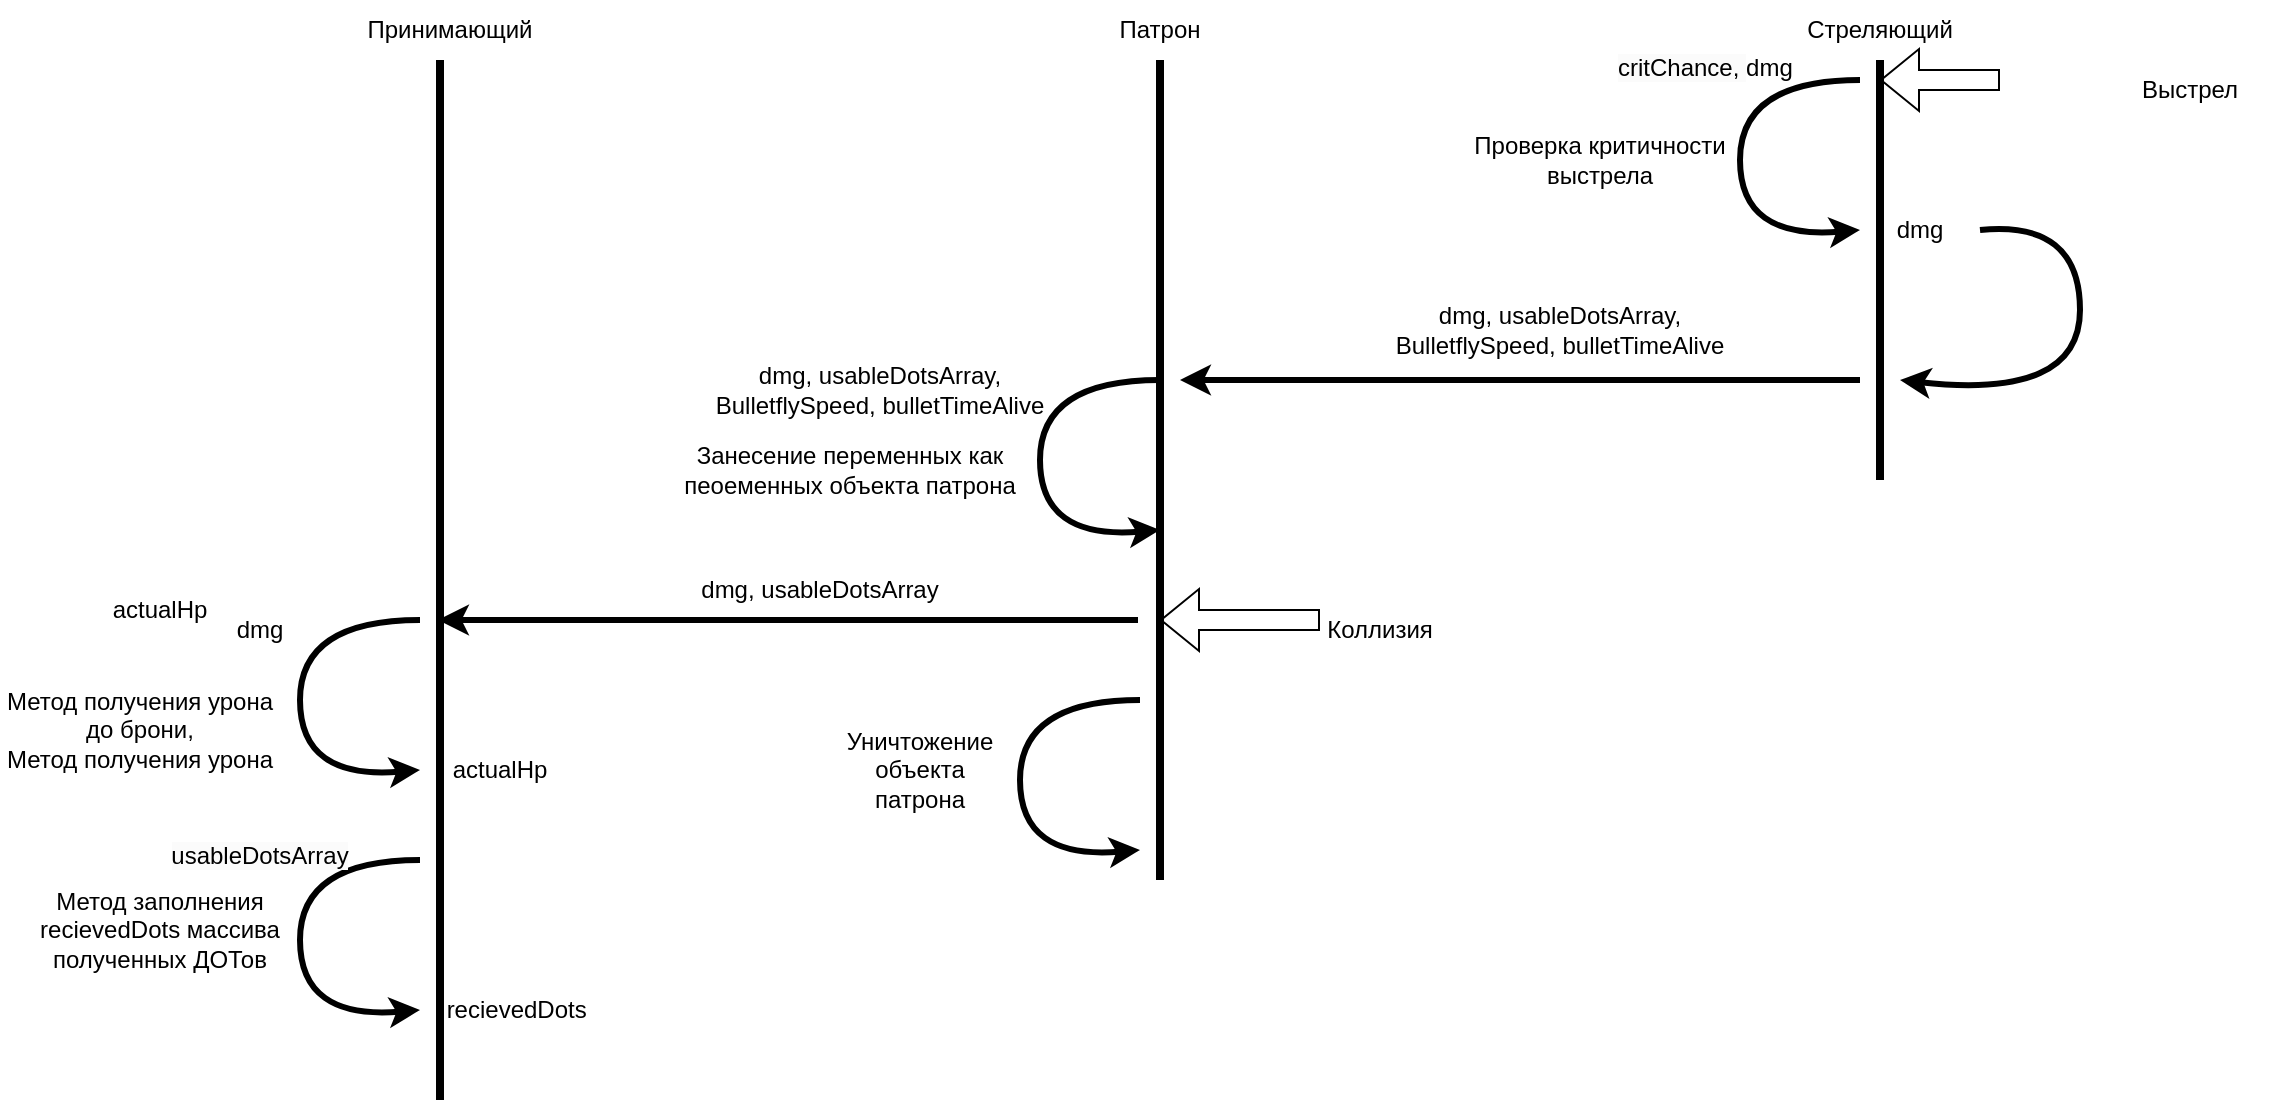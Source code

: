 <mxfile version="25.0.2">
  <diagram name="Страница — 1" id="_59ZqUl5TEopYIjiaMoG">
    <mxGraphModel dx="1292" dy="974" grid="1" gridSize="10" guides="1" tooltips="1" connect="1" arrows="1" fold="1" page="1" pageScale="1" pageWidth="827" pageHeight="1169" math="0" shadow="0">
      <root>
        <mxCell id="0" />
        <mxCell id="1" parent="0" />
        <mxCell id="dGDRF4KMqMzO60RxI_FV-3" value="" style="endArrow=none;html=1;rounded=0;strokeWidth=4;" edge="1" parent="1">
          <mxGeometry width="50" height="50" relative="1" as="geometry">
            <mxPoint x="240" y="720" as="sourcePoint" />
            <mxPoint x="240" y="200" as="targetPoint" />
          </mxGeometry>
        </mxCell>
        <mxCell id="dGDRF4KMqMzO60RxI_FV-4" value="" style="endArrow=none;html=1;rounded=0;strokeWidth=4;" edge="1" parent="1">
          <mxGeometry width="50" height="50" relative="1" as="geometry">
            <mxPoint x="600" y="610" as="sourcePoint" />
            <mxPoint x="600" y="200" as="targetPoint" />
          </mxGeometry>
        </mxCell>
        <mxCell id="dGDRF4KMqMzO60RxI_FV-5" value="" style="endArrow=none;html=1;rounded=0;strokeWidth=4;" edge="1" parent="1">
          <mxGeometry width="50" height="50" relative="1" as="geometry">
            <mxPoint x="960" y="410" as="sourcePoint" />
            <mxPoint x="960" y="200" as="targetPoint" />
          </mxGeometry>
        </mxCell>
        <mxCell id="dGDRF4KMqMzO60RxI_FV-7" value="Стреляющий" style="text;html=1;align=center;verticalAlign=middle;whiteSpace=wrap;rounded=0;" vertex="1" parent="1">
          <mxGeometry x="930" y="170" width="60" height="30" as="geometry" />
        </mxCell>
        <mxCell id="dGDRF4KMqMzO60RxI_FV-8" value="Патрон" style="text;html=1;align=center;verticalAlign=middle;whiteSpace=wrap;rounded=0;" vertex="1" parent="1">
          <mxGeometry x="570" y="170" width="60" height="30" as="geometry" />
        </mxCell>
        <mxCell id="dGDRF4KMqMzO60RxI_FV-9" value="Принимающий" style="text;html=1;align=center;verticalAlign=middle;whiteSpace=wrap;rounded=0;" vertex="1" parent="1">
          <mxGeometry x="190" y="170" width="110" height="30" as="geometry" />
        </mxCell>
        <mxCell id="dGDRF4KMqMzO60RxI_FV-10" value="" style="endArrow=classic;html=1;rounded=0;strokeWidth=3;" edge="1" parent="1">
          <mxGeometry width="50" height="50" relative="1" as="geometry">
            <mxPoint x="950" y="360" as="sourcePoint" />
            <mxPoint x="610" y="360" as="targetPoint" />
          </mxGeometry>
        </mxCell>
        <mxCell id="dGDRF4KMqMzO60RxI_FV-13" value="Выстрел" style="text;html=1;align=center;verticalAlign=middle;whiteSpace=wrap;rounded=0;" vertex="1" parent="1">
          <mxGeometry x="1070" y="200" width="90" height="30" as="geometry" />
        </mxCell>
        <mxCell id="dGDRF4KMqMzO60RxI_FV-14" value="dmg, usableDotsArray, BulletflySpeed,&amp;nbsp;bulletTimeAlive" style="text;html=1;align=center;verticalAlign=middle;whiteSpace=wrap;rounded=0;" vertex="1" parent="1">
          <mxGeometry x="720" y="320" width="160" height="30" as="geometry" />
        </mxCell>
        <mxCell id="dGDRF4KMqMzO60RxI_FV-16" value="" style="curved=1;endArrow=classic;html=1;rounded=0;strokeWidth=3;entryX=0;entryY=0.5;entryDx=0;entryDy=0;" edge="1" parent="1" target="dGDRF4KMqMzO60RxI_FV-18">
          <mxGeometry width="50" height="50" relative="1" as="geometry">
            <mxPoint x="950" y="210" as="sourcePoint" />
            <mxPoint x="950" y="260" as="targetPoint" />
            <Array as="points">
              <mxPoint x="890" y="210" />
              <mxPoint x="890" y="290" />
            </Array>
          </mxGeometry>
        </mxCell>
        <mxCell id="dGDRF4KMqMzO60RxI_FV-17" value="&lt;span style=&quot;color: rgb(0, 0, 0); font-family: Helvetica; font-size: 12px; font-style: normal; font-variant-ligatures: normal; font-variant-caps: normal; font-weight: 400; letter-spacing: normal; orphans: 2; text-align: center; text-indent: 0px; text-transform: none; widows: 2; word-spacing: 0px; -webkit-text-stroke-width: 0px; white-space: normal; background-color: rgb(251, 251, 251); text-decoration-thickness: initial; text-decoration-style: initial; text-decoration-color: initial; display: inline !important; float: none;&quot;&gt;critChance,&amp;nbsp;&lt;/span&gt;&lt;span style=&quot;text-align: center;&quot;&gt;dmg&lt;/span&gt;" style="text;whiteSpace=wrap;html=1;" vertex="1" parent="1">
          <mxGeometry x="827" y="190" width="90" height="40" as="geometry" />
        </mxCell>
        <mxCell id="dGDRF4KMqMzO60RxI_FV-18" value="dmg" style="text;html=1;align=center;verticalAlign=middle;whiteSpace=wrap;rounded=0;" vertex="1" parent="1">
          <mxGeometry x="950" y="270" width="60" height="30" as="geometry" />
        </mxCell>
        <mxCell id="dGDRF4KMqMzO60RxI_FV-19" value="" style="shape=flexArrow;endArrow=classic;html=1;rounded=0;" edge="1" parent="1">
          <mxGeometry width="50" height="50" relative="1" as="geometry">
            <mxPoint x="1020" y="210" as="sourcePoint" />
            <mxPoint x="960" y="210" as="targetPoint" />
          </mxGeometry>
        </mxCell>
        <mxCell id="dGDRF4KMqMzO60RxI_FV-20" value="" style="curved=1;endArrow=classic;html=1;rounded=0;strokeWidth=3;exitX=1;exitY=0.5;exitDx=0;exitDy=0;" edge="1" parent="1" source="dGDRF4KMqMzO60RxI_FV-18">
          <mxGeometry width="50" height="50" relative="1" as="geometry">
            <mxPoint x="1020" y="310" as="sourcePoint" />
            <mxPoint x="970" y="360" as="targetPoint" />
            <Array as="points">
              <mxPoint x="1060" y="280" />
              <mxPoint x="1060" y="370" />
            </Array>
          </mxGeometry>
        </mxCell>
        <mxCell id="dGDRF4KMqMzO60RxI_FV-21" value="Проверка критичности выстрела" style="text;html=1;align=center;verticalAlign=middle;whiteSpace=wrap;rounded=0;" vertex="1" parent="1">
          <mxGeometry x="740" y="235" width="160" height="30" as="geometry" />
        </mxCell>
        <mxCell id="dGDRF4KMqMzO60RxI_FV-22" value="" style="endArrow=classic;html=1;rounded=0;strokeWidth=3;" edge="1" parent="1">
          <mxGeometry width="50" height="50" relative="1" as="geometry">
            <mxPoint x="589" y="480" as="sourcePoint" />
            <mxPoint x="239" y="480" as="targetPoint" />
          </mxGeometry>
        </mxCell>
        <mxCell id="dGDRF4KMqMzO60RxI_FV-23" value="" style="curved=1;endArrow=classic;html=1;rounded=0;strokeWidth=3;entryX=0;entryY=0.5;entryDx=0;entryDy=0;" edge="1" parent="1">
          <mxGeometry width="50" height="50" relative="1" as="geometry">
            <mxPoint x="600" y="360" as="sourcePoint" />
            <mxPoint x="600" y="435" as="targetPoint" />
            <Array as="points">
              <mxPoint x="540" y="360" />
              <mxPoint x="540" y="440" />
            </Array>
          </mxGeometry>
        </mxCell>
        <mxCell id="dGDRF4KMqMzO60RxI_FV-24" value="dmg, usableDotsArray, BulletflySpeed,&amp;nbsp;bulletTimeAlive" style="text;html=1;align=center;verticalAlign=middle;whiteSpace=wrap;rounded=0;" vertex="1" parent="1">
          <mxGeometry x="380" y="350" width="160" height="30" as="geometry" />
        </mxCell>
        <mxCell id="dGDRF4KMqMzO60RxI_FV-25" value="Занесение переменных как пеоеменных объекта патрона" style="text;html=1;align=center;verticalAlign=middle;whiteSpace=wrap;rounded=0;" vertex="1" parent="1">
          <mxGeometry x="340" y="390" width="210" height="30" as="geometry" />
        </mxCell>
        <mxCell id="dGDRF4KMqMzO60RxI_FV-26" value="" style="shape=flexArrow;endArrow=classic;html=1;rounded=0;" edge="1" parent="1">
          <mxGeometry width="50" height="50" relative="1" as="geometry">
            <mxPoint x="680" y="480" as="sourcePoint" />
            <mxPoint x="600" y="480" as="targetPoint" />
          </mxGeometry>
        </mxCell>
        <mxCell id="dGDRF4KMqMzO60RxI_FV-27" value="Коллизия" style="text;html=1;align=center;verticalAlign=middle;whiteSpace=wrap;rounded=0;" vertex="1" parent="1">
          <mxGeometry x="680" y="470" width="60" height="30" as="geometry" />
        </mxCell>
        <mxCell id="dGDRF4KMqMzO60RxI_FV-28" value="dmg, usableDotsArray" style="text;html=1;align=center;verticalAlign=middle;whiteSpace=wrap;rounded=0;" vertex="1" parent="1">
          <mxGeometry x="330" y="450" width="200" height="30" as="geometry" />
        </mxCell>
        <mxCell id="dGDRF4KMqMzO60RxI_FV-30" value="" style="curved=1;endArrow=classic;html=1;rounded=0;strokeWidth=3;entryX=0;entryY=0.5;entryDx=0;entryDy=0;" edge="1" parent="1">
          <mxGeometry width="50" height="50" relative="1" as="geometry">
            <mxPoint x="230" y="480" as="sourcePoint" />
            <mxPoint x="230" y="555" as="targetPoint" />
            <Array as="points">
              <mxPoint x="170" y="480" />
              <mxPoint x="170" y="560" />
            </Array>
          </mxGeometry>
        </mxCell>
        <mxCell id="dGDRF4KMqMzO60RxI_FV-31" value="" style="curved=1;endArrow=classic;html=1;rounded=0;strokeWidth=3;entryX=0;entryY=0.5;entryDx=0;entryDy=0;" edge="1" parent="1">
          <mxGeometry width="50" height="50" relative="1" as="geometry">
            <mxPoint x="590" y="520" as="sourcePoint" />
            <mxPoint x="590" y="595" as="targetPoint" />
            <Array as="points">
              <mxPoint x="530" y="520" />
              <mxPoint x="530" y="600" />
            </Array>
          </mxGeometry>
        </mxCell>
        <mxCell id="dGDRF4KMqMzO60RxI_FV-32" value="Уничтожение объекта патрона" style="text;html=1;align=center;verticalAlign=middle;whiteSpace=wrap;rounded=0;" vertex="1" parent="1">
          <mxGeometry x="450" y="540" width="60" height="30" as="geometry" />
        </mxCell>
        <mxCell id="dGDRF4KMqMzO60RxI_FV-33" value="dmg" style="text;html=1;align=center;verticalAlign=middle;whiteSpace=wrap;rounded=0;" vertex="1" parent="1">
          <mxGeometry x="120" y="470" width="60" height="30" as="geometry" />
        </mxCell>
        <mxCell id="dGDRF4KMqMzO60RxI_FV-34" value="Метод получения урона до брони,&lt;br&gt;Метод получения урона" style="text;html=1;align=center;verticalAlign=middle;whiteSpace=wrap;rounded=0;" vertex="1" parent="1">
          <mxGeometry x="20" y="500" width="140" height="70" as="geometry" />
        </mxCell>
        <mxCell id="dGDRF4KMqMzO60RxI_FV-35" value="" style="curved=1;endArrow=classic;html=1;rounded=0;strokeWidth=3;entryX=0;entryY=0.5;entryDx=0;entryDy=0;" edge="1" parent="1">
          <mxGeometry width="50" height="50" relative="1" as="geometry">
            <mxPoint x="230" y="600" as="sourcePoint" />
            <mxPoint x="230" y="675" as="targetPoint" />
            <Array as="points">
              <mxPoint x="170" y="600" />
              <mxPoint x="170" y="680" />
            </Array>
          </mxGeometry>
        </mxCell>
        <mxCell id="dGDRF4KMqMzO60RxI_FV-36" value="Метод заполнения recievedDots массива полученных ДОТов" style="text;html=1;align=center;verticalAlign=middle;whiteSpace=wrap;rounded=0;" vertex="1" parent="1">
          <mxGeometry x="30" y="620" width="140" height="30" as="geometry" />
        </mxCell>
        <mxCell id="dGDRF4KMqMzO60RxI_FV-37" value="actualHp" style="text;html=1;align=center;verticalAlign=middle;whiteSpace=wrap;rounded=0;" vertex="1" parent="1">
          <mxGeometry x="70" y="460" width="60" height="30" as="geometry" />
        </mxCell>
        <mxCell id="dGDRF4KMqMzO60RxI_FV-38" value="actualHp" style="text;html=1;align=center;verticalAlign=middle;whiteSpace=wrap;rounded=0;" vertex="1" parent="1">
          <mxGeometry x="240" y="540" width="60" height="30" as="geometry" />
        </mxCell>
        <mxCell id="dGDRF4KMqMzO60RxI_FV-39" value="recievedDots&amp;nbsp;" style="text;html=1;align=center;verticalAlign=middle;whiteSpace=wrap;rounded=0;" vertex="1" parent="1">
          <mxGeometry x="250" y="660" width="60" height="30" as="geometry" />
        </mxCell>
        <mxCell id="dGDRF4KMqMzO60RxI_FV-41" value="&#xa;&lt;span style=&quot;color: rgb(0, 0, 0); font-family: Helvetica; font-size: 12px; font-style: normal; font-variant-ligatures: normal; font-variant-caps: normal; font-weight: 400; letter-spacing: normal; orphans: 2; text-align: center; text-indent: 0px; text-transform: none; widows: 2; word-spacing: 0px; -webkit-text-stroke-width: 0px; white-space: normal; background-color: rgb(251, 251, 251); text-decoration-thickness: initial; text-decoration-style: initial; text-decoration-color: initial; display: inline !important; float: none;&quot;&gt;usableDotsArray&lt;/span&gt;&#xa;&#xa;" style="text;html=1;align=center;verticalAlign=middle;whiteSpace=wrap;rounded=0;" vertex="1" parent="1">
          <mxGeometry x="120" y="590" width="60" height="30" as="geometry" />
        </mxCell>
      </root>
    </mxGraphModel>
  </diagram>
</mxfile>

